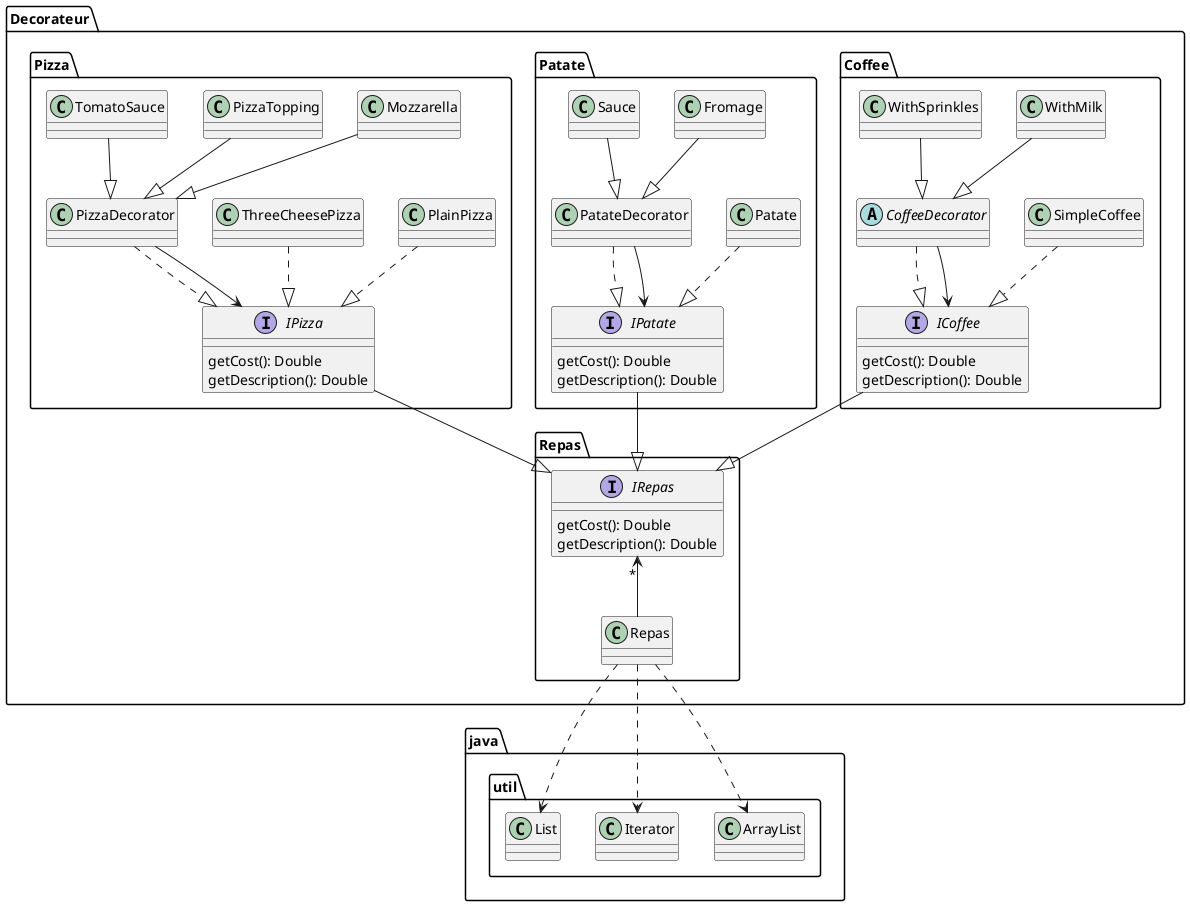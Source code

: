 @startuml Diagramme de classe
abstract class Decorateur.Coffee.CoffeeDecorator
class Decorateur.Coffee.SimpleCoffee
class Decorateur.Coffee.WithMilk
class Decorateur.Coffee.WithSprinkles
class Decorateur.Patate.Fromage
class Decorateur.Patate.Patate
class Decorateur.Patate.PatateDecorator
class Decorateur.Patate.Sauce
class Decorateur.Pizza.Mozzarella
class Decorateur.Pizza.PizzaDecorator
class Decorateur.Pizza.PizzaTopping
class Decorateur.Pizza.PlainPizza
class Decorateur.Pizza.ThreeCheesePizza
class Decorateur.Pizza.TomatoSauce
class Decorateur.Repas.Repas
class java.util.ArrayList
class java.util.Iterator
class java.util.List
interface Decorateur.Coffee.ICoffee{
    getCost(): Double
    getDescription(): Double
}
interface Decorateur.Patate.IPatate{
    getCost(): Double
    getDescription(): Double
}
interface Decorateur.Pizza.IPizza{
    getCost(): Double
    getDescription(): Double
}
interface Decorateur.Repas.IRepas{
    getCost(): Double
    getDescription(): Double
}
Decorateur.Coffee.CoffeeDecorator ..|> Decorateur.Coffee.ICoffee
Decorateur.Coffee.SimpleCoffee ..|> Decorateur.Coffee.ICoffee
Decorateur.Coffee.WithMilk --|> Decorateur.Coffee.CoffeeDecorator
Decorateur.Coffee.WithSprinkles --|> Decorateur.Coffee.CoffeeDecorator
Decorateur.Patate.Fromage --|> Decorateur.Patate.PatateDecorator
Decorateur.Patate.Patate ..|> Decorateur.Patate.IPatate
Decorateur.Patate.PatateDecorator ..|> Decorateur.Patate.IPatate
Decorateur.Patate.Sauce --|> Decorateur.Patate.PatateDecorator
Decorateur.Pizza.Mozzarella --|> Decorateur.Pizza.PizzaDecorator
Decorateur.Pizza.PizzaDecorator ..|> Decorateur.Pizza.IPizza
Decorateur.Pizza.PizzaTopping --|> Decorateur.Pizza.PizzaDecorator
Decorateur.Pizza.PlainPizza ..|> Decorateur.Pizza.IPizza
Decorateur.Pizza.ThreeCheesePizza ..|> Decorateur.Pizza.IPizza
Decorateur.Pizza.TomatoSauce --|> Decorateur.Pizza.PizzaDecorator
Decorateur.Repas.Repas ..> java.util.ArrayList
Decorateur.Repas.Repas ..> java.util.Iterator
Decorateur.Repas.Repas ..> java.util.List
Decorateur.Coffee.ICoffee --|> Decorateur.Repas.IRepas
Decorateur.Patate.IPatate --|> Decorateur.Repas.IRepas
Decorateur.Pizza.IPizza --|> Decorateur.Repas.IRepas

Decorateur.Repas.Repas -u-> "*" Decorateur.Repas.IRepas
Decorateur.Coffee.CoffeeDecorator --> Decorateur.Coffee.ICoffee
Decorateur.Patate.PatateDecorator --> Decorateur.Patate.IPatate
Decorateur.Pizza.PizzaDecorator --> Decorateur.Pizza.IPizza

@enduml